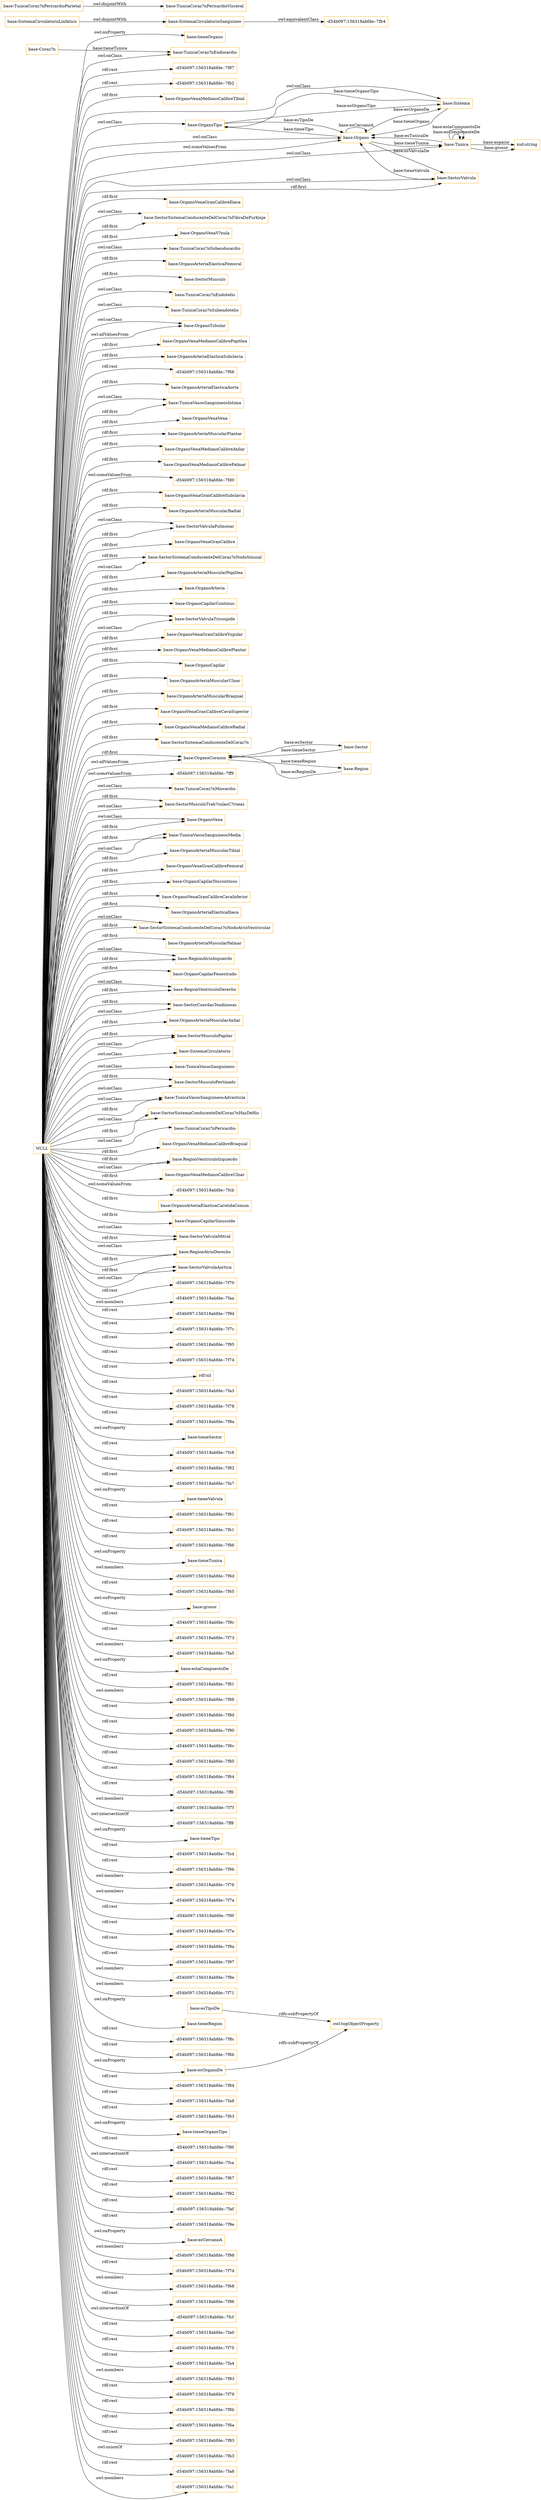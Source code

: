 digraph ar2dtool_diagram { 
rankdir=LR;
size="1501"
node [shape = rectangle, color="orange"]; "base:OrganoVenaMedianoCalibreTibial" "base:OrganoTipo" "base:OrganoVenaGranCalibreIliaca" "base:SectorSistemaConducenteDelCoraz?nFibraDePurkinje" "base:OrganoVenaV?nula" "base:TunicaCoraz?nSubendocardio" "base:OrganoArteriaElasticaFemoral" "base:SectorMusculo" "base:TunicaCoraz?nEndotelio" "base:TunicaCoraz?nSubendotelio" "base:OrganoTubular" "base:OrganoVenaMedianoCalibrePopitlea" "base:OrganoArteriaElasticaSubclavia" "base:Tunica" "base:Sector" "base:TunicaCoraz?nEndocardio" "base:SistemaCirculatorioSanguineo" "base:Organo" "base:OrganoArteriaElasticaAorta" "base:TunicaVasosSanguineosIntima" "base:SectorValvula" "base:OrganoVenaVena" "base:OrganoArteriaMuscularPlantar" "base:OrganoVenaMedianoCalibreAxilar" "base:OrganoVenaMedianoCalibrePalmar" "-d54b097:156318abfde:-7fd0" "base:OrganoVenaGranCalibreSubclavia" "base:OrganoArteriaMuscularRadial" "base:SectorValvulaPulmonar" "base:OrganoVenaGranCalibre" "base:SectorSistemaConducenteDelCoraz?nNodoSinusal" "base:OrganoArteriaMuscularPopitlea" "base:OrganoArteria" "base:OrganoCapilarContinuo" "base:SectorValvulaTricuspide" "base:OrganoVenaGranCalibreYugular" "base:OrganoVenaMedianoCalibrePlantar" "base:OrganoCapilar" "base:OrganoArteriaMuscularUlnar" "base:TunicaCoraz?nPericardioParietal" "base:OrganoArteriaMuscularBraquial" "base:OrganoVenaGranCalibreCavaSuperior" "base:OrganoVenaMedianoCalibreRadial" "base:SectorSistemaConducenteDelCoraz?n" "base:OrganoCorazon" "-d54b097:156318abfde:-7ff9" "base:TunicaCoraz?nMiocardio" "base:SectorMusculoTrab?culasC?rneas" "-d54b097:156318abfde:-7fb4" "base:OrganoVena" "base:TunicaVasosSanguineosMedia" "base:OrganoArteriaMuscularTibial" "base:OrganoVenaGranCalibreFemoral" "base:OrganoCapilarDiscontinuo" "base:OrganoVenaGranCalibreCavaInferior" "base:Sistema" "base:OrganoArteriaElasticaIliaca" "base:SectorSistemaConducenteDelCoraz?nNodoAtrioVentricular" "base:OrganoArteriaMuscularPalmar" "base:RegionAtrioIzquierdo" "base:OrganoCapilarFenestrado" "base:RegionVentriculoDerecho" "base:SectorCuerdasTendinosas" "base:OrganoArteriaMuscularAxilar" "base:TunicaCoraz?nPericardioVisceral" "base:SectorMusculoPapilar" "base:SistemaCirculatorio" "base:TunicaVasosSanguineos" "base:SectorMusculoPectinado" "base:TunicaVasosSanguineosAdventicia" "base:SectorSistemaConducenteDelCoraz?nHazDeHis" "base:TunicaCoraz?nPericardio" "base:OrganoVenaMedianoCalibreBraquial" "base:RegionVentriculoIzquierdo" "base:SistemaCirculatorioLinfatico" "base:OrganoVenaMedianoCalibreUlnar" "-d54b097:156318abfde:-7fcb" "base:OrganoArteriaElasticaCarotidaComun" "base:OrganoCapilarSinusoide" "base:Region" "base:SectorValvulaMitral" "base:RegionAtrioDerecho" "base:SectorValvulaAortica" ; /*classes style*/
	"NULL" -> "-d54b097:156318abfde:-7fd0" [ label = "owl:someValuesFrom" ];
	"NULL" -> "-d54b097:156318abfde:-7f70" [ label = "rdf:rest" ];
	"NULL" -> "-d54b097:156318abfde:-7faa" [ label = "owl:members" ];
	"NULL" -> "-d54b097:156318abfde:-7f9d" [ label = "rdf:rest" ];
	"NULL" -> "base:OrganoVenaGranCalibreIliaca" [ label = "rdf:first" ];
	"NULL" -> "base:OrganoVena" [ label = "owl:onClass" ];
	"NULL" -> "-d54b097:156318abfde:-7f7c" [ label = "rdf:rest" ];
	"NULL" -> "base:OrganoArteria" [ label = "rdf:first" ];
	"NULL" -> "base:SectorValvula" [ label = "rdf:first" ];
	"NULL" -> "-d54b097:156318abfde:-7f95" [ label = "rdf:rest" ];
	"NULL" -> "-d54b097:156318abfde:-7f74" [ label = "rdf:rest" ];
	"NULL" -> "base:RegionVentriculoIzquierdo" [ label = "rdf:first" ];
	"NULL" -> "base:SectorMusculoPapilar" [ label = "rdf:first" ];
	"NULL" -> "rdf:nil" [ label = "rdf:rest" ];
	"NULL" -> "base:OrganoVenaGranCalibreFemoral" [ label = "rdf:first" ];
	"NULL" -> "base:OrganoTubular" [ label = "owl:onClass" ];
	"NULL" -> "-d54b097:156318abfde:-7fa3" [ label = "rdf:rest" ];
	"NULL" -> "-d54b097:156318abfde:-7f78" [ label = "rdf:rest" ];
	"NULL" -> "base:SectorCuerdasTendinosas" [ label = "rdf:first" ];
	"NULL" -> "base:OrganoArteriaMuscularUlnar" [ label = "rdf:first" ];
	"NULL" -> "base:OrganoArteriaElasticaCarotidaComun" [ label = "rdf:first" ];
	"NULL" -> "-d54b097:156318abfde:-7f8a" [ label = "rdf:rest" ];
	"NULL" -> "base:OrganoVenaMedianoCalibreAxilar" [ label = "rdf:first" ];
	"NULL" -> "base:tieneSector" [ label = "owl:onProperty" ];
	"NULL" -> "base:RegionAtrioIzquierdo" [ label = "owl:onClass" ];
	"NULL" -> "base:OrganoTubular" [ label = "owl:allValuesFrom" ];
	"NULL" -> "base:OrganoArteriaMuscularTibial" [ label = "rdf:first" ];
	"NULL" -> "base:RegionVentriculoDerecho" [ label = "owl:onClass" ];
	"NULL" -> "-d54b097:156318abfde:-7fc8" [ label = "rdf:rest" ];
	"NULL" -> "-d54b097:156318abfde:-7f82" [ label = "rdf:rest" ];
	"NULL" -> "-d54b097:156318abfde:-7fa7" [ label = "rdf:rest" ];
	"NULL" -> "base:tieneValvula" [ label = "owl:onProperty" ];
	"NULL" -> "base:TunicaVasosSanguineosMedia" [ label = "rdf:first" ];
	"NULL" -> "base:OrganoVenaGranCalibreCavaSuperior" [ label = "rdf:first" ];
	"NULL" -> "-d54b097:156318abfde:-7f91" [ label = "rdf:rest" ];
	"NULL" -> "-d54b097:156318abfde:-7fb1" [ label = "rdf:rest" ];
	"NULL" -> "-d54b097:156318abfde:-7f86" [ label = "rdf:rest" ];
	"NULL" -> "base:SectorValvula" [ label = "owl:onClass" ];
	"NULL" -> "base:tieneTunica" [ label = "owl:onProperty" ];
	"NULL" -> "-d54b097:156318abfde:-7f6d" [ label = "owl:members" ];
	"NULL" -> "-d54b097:156318abfde:-7f65" [ label = "rdf:rest" ];
	"NULL" -> "base:grosor" [ label = "owl:onProperty" ];
	"NULL" -> "base:SectorMusculo" [ label = "rdf:first" ];
	"NULL" -> "base:SectorMusculoTrab?culasC?rneas" [ label = "rdf:first" ];
	"NULL" -> "base:TunicaVasosSanguineosAdventicia" [ label = "owl:onClass" ];
	"NULL" -> "base:SectorSistemaConducenteDelCoraz?n" [ label = "rdf:first" ];
	"NULL" -> "-d54b097:156318abfde:-7f9c" [ label = "rdf:rest" ];
	"NULL" -> "base:OrganoArteriaElasticaIliaca" [ label = "rdf:first" ];
	"NULL" -> "base:SectorSistemaConducenteDelCoraz?nHazDeHis" [ label = "owl:onClass" ];
	"NULL" -> "-d54b097:156318abfde:-7f73" [ label = "rdf:rest" ];
	"NULL" -> "base:SectorValvulaMitral" [ label = "owl:onClass" ];
	"NULL" -> "base:SectorCuerdasTendinosas" [ label = "owl:onClass" ];
	"NULL" -> "base:SectorValvulaPulmonar" [ label = "owl:onClass" ];
	"NULL" -> "base:OrganoArteriaElasticaSubclavia" [ label = "rdf:first" ];
	"NULL" -> "base:SectorMusculoPapilar" [ label = "owl:onClass" ];
	"NULL" -> "base:RegionVentriculoDerecho" [ label = "rdf:first" ];
	"NULL" -> "base:SectorValvulaMitral" [ label = "rdf:first" ];
	"NULL" -> "base:OrganoVenaMedianoCalibrePlantar" [ label = "rdf:first" ];
	"NULL" -> "base:OrganoArteriaElasticaAorta" [ label = "rdf:first" ];
	"NULL" -> "-d54b097:156318abfde:-7fa5" [ label = "owl:members" ];
	"NULL" -> "base:OrganoCorazon" [ label = "rdf:first" ];
	"NULL" -> "base:TunicaCoraz?nSubendocardio" [ label = "owl:onClass" ];
	"NULL" -> "base:estaCompuestoDe" [ label = "owl:onProperty" ];
	"NULL" -> "base:SectorSistemaConducenteDelCoraz?nNodoSinusal" [ label = "rdf:first" ];
	"NULL" -> "base:OrganoVenaGranCalibreYugular" [ label = "rdf:first" ];
	"NULL" -> "base:SectorMusculoTrab?culasC?rneas" [ label = "owl:onClass" ];
	"NULL" -> "-d54b097:156318abfde:-7f81" [ label = "rdf:rest" ];
	"NULL" -> "-d54b097:156318abfde:-7f88" [ label = "owl:members" ];
	"NULL" -> "base:OrganoArteriaElasticaFemoral" [ label = "rdf:first" ];
	"NULL" -> "base:SectorValvulaTricuspide" [ label = "rdf:first" ];
	"NULL" -> "-d54b097:156318abfde:-7f8d" [ label = "rdf:rest" ];
	"NULL" -> "-d54b097:156318abfde:-7f90" [ label = "rdf:rest" ];
	"NULL" -> "-d54b097:156318abfde:-7f6c" [ label = "rdf:rest" ];
	"NULL" -> "base:RegionAtrioDerecho" [ label = "owl:onClass" ];
	"NULL" -> "base:OrganoVena" [ label = "rdf:first" ];
	"NULL" -> "base:RegionAtrioIzquierdo" [ label = "rdf:first" ];
	"NULL" -> "-d54b097:156318abfde:-7f85" [ label = "rdf:rest" ];
	"NULL" -> "base:Tunica" [ label = "owl:onClass" ];
	"NULL" -> "-d54b097:156318abfde:-7f64" [ label = "rdf:rest" ];
	"NULL" -> "-d54b097:156318abfde:-7ff6" [ label = "rdf:rest" ];
	"NULL" -> "-d54b097:156318abfde:-7f7f" [ label = "owl:members" ];
	"NULL" -> "-d54b097:156318abfde:-7ff8" [ label = "owl:intersectionOf" ];
	"NULL" -> "base:tieneTipo" [ label = "owl:onProperty" ];
	"NULL" -> "base:OrganoTipo" [ label = "owl:onClass" ];
	"NULL" -> "-d54b097:156318abfde:-7fcd" [ label = "rdf:rest" ];
	"NULL" -> "-d54b097:156318abfde:-7f9b" [ label = "rdf:rest" ];
	"NULL" -> "base:SectorValvulaPulmonar" [ label = "rdf:first" ];
	"NULL" -> "base:SectorSistemaConducenteDelCoraz?nNodoAtrioVentricular" [ label = "owl:onClass" ];
	"NULL" -> "base:OrganoArteriaMuscularRadial" [ label = "rdf:first" ];
	"NULL" -> "base:OrganoVenaMedianoCalibreUlnar" [ label = "rdf:first" ];
	"NULL" -> "base:SectorMusculoPectinado" [ label = "rdf:first" ];
	"NULL" -> "-d54b097:156318abfde:-7f76" [ label = "owl:members" ];
	"NULL" -> "-d54b097:156318abfde:-7f7a" [ label = "owl:members" ];
	"NULL" -> "-d54b097:156318abfde:-7f9f" [ label = "rdf:rest" ];
	"NULL" -> "-d54b097:156318abfde:-7f7e" [ label = "rdf:rest" ];
	"NULL" -> "base:OrganoCapilarContinuo" [ label = "rdf:first" ];
	"NULL" -> "base:SectorMusculoPectinado" [ label = "owl:onClass" ];
	"NULL" -> "-d54b097:156318abfde:-7f9a" [ label = "rdf:rest" ];
	"NULL" -> "base:SistemaCirculatorio" [ label = "owl:onClass" ];
	"NULL" -> "-d54b097:156318abfde:-7f97" [ label = "rdf:rest" ];
	"NULL" -> "-d54b097:156318abfde:-7f8e" [ label = "owl:members" ];
	"NULL" -> "base:RegionVentriculoIzquierdo" [ label = "owl:onClass" ];
	"NULL" -> "base:OrganoArteriaMuscularPopitlea" [ label = "rdf:first" ];
	"NULL" -> "-d54b097:156318abfde:-7f71" [ label = "owl:members" ];
	"NULL" -> "base:SectorSistemaConducenteDelCoraz?nFibraDePurkinje" [ label = "owl:onClass" ];
	"NULL" -> "base:TunicaCoraz?nSubendotelio" [ label = "owl:onClass" ];
	"NULL" -> "base:OrganoArteriaMuscularPlantar" [ label = "rdf:first" ];
	"NULL" -> "base:tieneRegion" [ label = "owl:onProperty" ];
	"NULL" -> "base:OrganoVenaGranCalibreSubclavia" [ label = "rdf:first" ];
	"NULL" -> "-d54b097:156318abfde:-7f8c" [ label = "rdf:rest" ];
	"NULL" -> "-d54b097:156318abfde:-7f6b" [ label = "rdf:rest" ];
	"NULL" -> "base:esOrganoDe" [ label = "owl:onProperty" ];
	"NULL" -> "-d54b097:156318abfde:-7f84" [ label = "rdf:rest" ];
	"NULL" -> "-d54b097:156318abfde:-7fa9" [ label = "rdf:rest" ];
	"NULL" -> "-d54b097:156318abfde:-7f63" [ label = "rdf:rest" ];
	"NULL" -> "base:tieneOrganoTipo" [ label = "owl:onProperty" ];
	"NULL" -> "base:SectorSistemaConducenteDelCoraz?nHazDeHis" [ label = "rdf:first" ];
	"NULL" -> "base:SectorSistemaConducenteDelCoraz?nFibraDePurkinje" [ label = "rdf:first" ];
	"NULL" -> "-d54b097:156318abfde:-7fcb" [ label = "owl:someValuesFrom" ];
	"NULL" -> "base:RegionAtrioDerecho" [ label = "rdf:first" ];
	"NULL" -> "-d54b097:156318abfde:-7f6f" [ label = "rdf:rest" ];
	"NULL" -> "base:TunicaCoraz?nEndotelio" [ label = "owl:onClass" ];
	"NULL" -> "base:OrganoVenaGranCalibre" [ label = "rdf:first" ];
	"NULL" -> "-d54b097:156318abfde:-7fca" [ label = "owl:intersectionOf" ];
	"NULL" -> "base:OrganoVenaMedianoCalibrePopitlea" [ label = "rdf:first" ];
	"NULL" -> "base:SectorValvulaAortica" [ label = "rdf:first" ];
	"NULL" -> "-d54b097:156318abfde:-7f67" [ label = "rdf:rest" ];
	"NULL" -> "base:Sistema" [ label = "owl:onClass" ];
	"NULL" -> "-d54b097:156318abfde:-7ff9" [ label = "owl:someValuesFrom" ];
	"NULL" -> "base:TunicaVasosSanguineosMedia" [ label = "owl:onClass" ];
	"NULL" -> "-d54b097:156318abfde:-7f92" [ label = "rdf:rest" ];
	"NULL" -> "base:TunicaCoraz?nMiocardio" [ label = "owl:onClass" ];
	"NULL" -> "base:TunicaVasosSanguineosIntima" [ label = "owl:onClass" ];
	"NULL" -> "-d54b097:156318abfde:-7faf" [ label = "rdf:rest" ];
	"NULL" -> "base:TunicaCoraz?nEndocardio" [ label = "owl:onClass" ];
	"NULL" -> "base:OrganoVenaV?nula" [ label = "rdf:first" ];
	"NULL" -> "-d54b097:156318abfde:-7f9e" [ label = "rdf:rest" ];
	"NULL" -> "base:OrganoArteriaMuscularAxilar" [ label = "rdf:first" ];
	"NULL" -> "base:esCercanoA" [ label = "owl:onProperty" ];
	"NULL" -> "-d54b097:156318abfde:-7f98" [ label = "owl:members" ];
	"NULL" -> "-d54b097:156318abfde:-7f7d" [ label = "rdf:rest" ];
	"NULL" -> "base:OrganoVenaGranCalibreCavaInferior" [ label = "rdf:first" ];
	"NULL" -> "-d54b097:156318abfde:-7f68" [ label = "owl:members" ];
	"NULL" -> "-d54b097:156318abfde:-7f96" [ label = "rdf:rest" ];
	"NULL" -> "-d54b097:156318abfde:-7fcf" [ label = "owl:intersectionOf" ];
	"NULL" -> "base:OrganoCapilar" [ label = "rdf:first" ];
	"NULL" -> "-d54b097:156318abfde:-7fa0" [ label = "rdf:rest" ];
	"NULL" -> "-d54b097:156318abfde:-7f75" [ label = "rdf:rest" ];
	"NULL" -> "base:OrganoArteriaMuscularBraquial" [ label = "rdf:first" ];
	"NULL" -> "base:OrganoCapilarFenestrado" [ label = "rdf:first" ];
	"NULL" -> "base:SectorSistemaConducenteDelCoraz?nNodoSinusal" [ label = "owl:onClass" ];
	"NULL" -> "base:SectorValvulaTricuspide" [ label = "owl:onClass" ];
	"NULL" -> "-d54b097:156318abfde:-7fa4" [ label = "rdf:rest" ];
	"NULL" -> "-d54b097:156318abfde:-7f93" [ label = "owl:members" ];
	"NULL" -> "-d54b097:156318abfde:-7f79" [ label = "rdf:rest" ];
	"NULL" -> "base:TunicaVasosSanguineos" [ label = "owl:onClass" ];
	"NULL" -> "base:TunicaVasosSanguineosIntima" [ label = "rdf:first" ];
	"NULL" -> "-d54b097:156318abfde:-7f8b" [ label = "rdf:rest" ];
	"NULL" -> "base:SectorValvulaAortica" [ label = "owl:onClass" ];
	"NULL" -> "-d54b097:156318abfde:-7f6a" [ label = "rdf:rest" ];
	"NULL" -> "base:OrganoVenaMedianoCalibreRadial" [ label = "rdf:first" ];
	"NULL" -> "base:OrganoVenaMedianoCalibreTibial" [ label = "rdf:first" ];
	"NULL" -> "-d54b097:156318abfde:-7f83" [ label = "rdf:rest" ];
	"NULL" -> "-d54b097:156318abfde:-7fb3" [ label = "owl:unionOf" ];
	"NULL" -> "-d54b097:156318abfde:-7fa8" [ label = "rdf:rest" ];
	"NULL" -> "base:OrganoArteriaMuscularPalmar" [ label = "rdf:first" ];
	"NULL" -> "base:OrganoVenaVena" [ label = "rdf:first" ];
	"NULL" -> "base:OrganoCapilarDiscontinuo" [ label = "rdf:first" ];
	"NULL" -> "-d54b097:156318abfde:-7fa1" [ label = "owl:members" ];
	"NULL" -> "base:OrganoCorazon" [ label = "owl:allValuesFrom" ];
	"NULL" -> "base:TunicaVasosSanguineosAdventicia" [ label = "rdf:first" ];
	"NULL" -> "base:Organo" [ label = "owl:onClass" ];
	"NULL" -> "base:tieneOrgano" [ label = "owl:onProperty" ];
	"NULL" -> "base:OrganoVenaMedianoCalibrePalmar" [ label = "rdf:first" ];
	"NULL" -> "-d54b097:156318abfde:-7f87" [ label = "rdf:rest" ];
	"NULL" -> "-d54b097:156318abfde:-7fb2" [ label = "rdf:rest" ];
	"NULL" -> "base:Organo" [ label = "owl:someValuesFrom" ];
	"NULL" -> "-d54b097:156318abfde:-7f66" [ label = "rdf:rest" ];
	"NULL" -> "base:TunicaCoraz?nPericardio" [ label = "owl:onClass" ];
	"NULL" -> "base:SectorSistemaConducenteDelCoraz?nNodoAtrioVentricular" [ label = "rdf:first" ];
	"NULL" -> "base:OrganoCapilarSinusoide" [ label = "rdf:first" ];
	"NULL" -> "base:OrganoVenaMedianoCalibreBraquial" [ label = "rdf:first" ];
	"base:esTipoDe" -> "owl:topObjectProperty" [ label = "rdfs:subPropertyOf" ];
	"base:TunicaCoraz?nPericardioParietal" -> "base:TunicaCoraz?nPericardioVisceral" [ label = "owl:disjointWith" ];
	"base:SistemaCirculatorioLinfatico" -> "base:SistemaCirculatorioSanguineo" [ label = "owl:disjointWith" ];
	"base:Coraz?n" -> "base:TunicaCoraz?nEndocardio" [ label = "base:tieneTunica" ];
	"base:SistemaCirculatorioSanguineo" -> "-d54b097:156318abfde:-7fb4" [ label = "owl:equivalentClass" ];
	"base:esOrganoDe" -> "owl:topObjectProperty" [ label = "rdfs:subPropertyOf" ];
	"base:Tunica" -> "xsd:string" [ label = "base:espacio" ];
	"base:Tunica" -> "base:Organo" [ label = "base:esTunicaDe" ];
	"base:Sector" -> "base:OrganoCorazon" [ label = "base:tieneSector" ];
	"base:Sistema" -> "base:OrganoTipo" [ label = "base:tieneOrganoTipo" ];
	"base:Organo" -> "base:SectorValvula" [ label = "base:esValvulaDe" ];
	"base:Tunica" -> "base:Tunica" [ label = "base:esComponenteDe" ];
	"base:Tunica" -> "xsd:string" [ label = "base:grosor" ];
	"base:OrganoCorazon" -> "base:Sector" [ label = "base:esSector" ];
	"base:Organo" -> "base:Sistema" [ label = "base:esOrganoDe" ];
	"base:OrganoTipo" -> "base:Sistema" [ label = "base:esOrganoTipo" ];
	"base:OrganoTipo" -> "base:Organo" [ label = "base:esTipoDe" ];
	"base:Tunica" -> "base:Tunica" [ label = "base:estaCompuestoDe" ];
	"base:SectorValvula" -> "base:Organo" [ label = "base:tieneValvula" ];
	"base:Organo" -> "base:Organo" [ label = "base:esCercanoA" ];
	"base:Region" -> "base:OrganoCorazon" [ label = "base:esRegionDe" ];
	"base:OrganoCorazon" -> "base:Region" [ label = "base:tieneRegion" ];
	"base:Organo" -> "base:Tunica" [ label = "base:tieneTunica" ];
	"base:Organo" -> "base:OrganoTipo" [ label = "base:tieneTipo" ];
	"base:Sistema" -> "base:Organo" [ label = "base:tieneOrgano" ];

}
